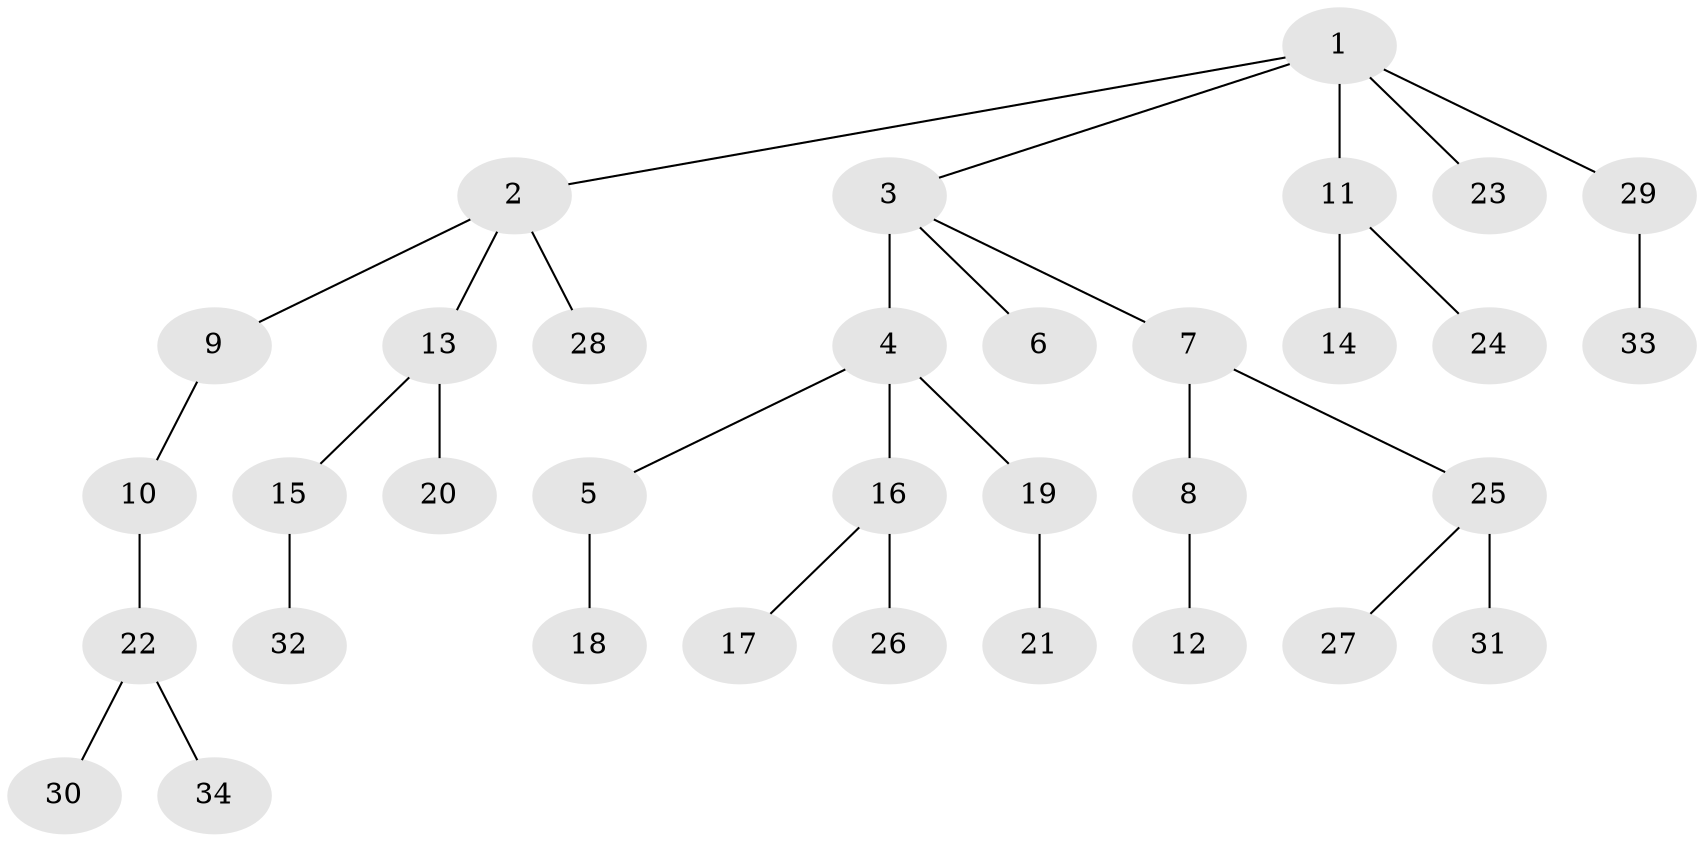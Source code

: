 // original degree distribution, {1: 0.5671641791044776, 6: 0.029850746268656716, 5: 0.029850746268656716, 4: 0.05970149253731343, 8: 0.014925373134328358, 2: 0.1791044776119403, 3: 0.11940298507462686}
// Generated by graph-tools (version 1.1) at 2025/51/03/04/25 22:51:49]
// undirected, 34 vertices, 33 edges
graph export_dot {
  node [color=gray90,style=filled];
  1;
  2;
  3;
  4;
  5;
  6;
  7;
  8;
  9;
  10;
  11;
  12;
  13;
  14;
  15;
  16;
  17;
  18;
  19;
  20;
  21;
  22;
  23;
  24;
  25;
  26;
  27;
  28;
  29;
  30;
  31;
  32;
  33;
  34;
  1 -- 2 [weight=1.0];
  1 -- 3 [weight=1.0];
  1 -- 11 [weight=1.0];
  1 -- 23 [weight=1.0];
  1 -- 29 [weight=1.0];
  2 -- 9 [weight=1.0];
  2 -- 13 [weight=1.0];
  2 -- 28 [weight=1.0];
  3 -- 4 [weight=4.0];
  3 -- 6 [weight=1.0];
  3 -- 7 [weight=1.0];
  4 -- 5 [weight=1.0];
  4 -- 16 [weight=1.0];
  4 -- 19 [weight=1.0];
  5 -- 18 [weight=4.0];
  7 -- 8 [weight=1.0];
  7 -- 25 [weight=1.0];
  8 -- 12 [weight=1.0];
  9 -- 10 [weight=1.0];
  10 -- 22 [weight=1.0];
  11 -- 14 [weight=1.0];
  11 -- 24 [weight=1.0];
  13 -- 15 [weight=1.0];
  13 -- 20 [weight=2.0];
  15 -- 32 [weight=1.0];
  16 -- 17 [weight=1.0];
  16 -- 26 [weight=1.0];
  19 -- 21 [weight=1.0];
  22 -- 30 [weight=1.0];
  22 -- 34 [weight=1.0];
  25 -- 27 [weight=1.0];
  25 -- 31 [weight=4.0];
  29 -- 33 [weight=1.0];
}

